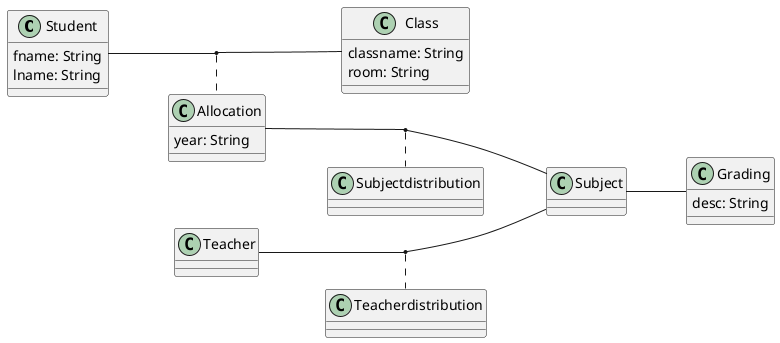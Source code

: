 @startuml
'https://plantuml.com/class-diagram
'prefix GCS ... Grade Controlling System

left to right direction

class Student {
fname: String
lname: String
}
class Class {
classname: String
room: String

}
class Subject
class Teacher
class Grading {
desc: String
}
class Allocation {
year: String
}

(Student,Class) ..  Allocation

(Allocation, Subject) .. Subjectdistribution
(Teacher, Subject) .. Teacherdistribution

Subject -- Grading

@enduml